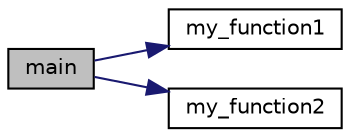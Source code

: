 digraph "main"
{
 // LATEX_PDF_SIZE
  bgcolor="transparent";
  edge [fontname="Helvetica",fontsize="10",labelfontname="Helvetica",labelfontsize="10"];
  node [fontname="Helvetica",fontsize="10",shape=record];
  rankdir="LR";
  Node1 [label="main",height=0.2,width=0.4,color="black", fillcolor="grey75", style="filled", fontcolor="black",tooltip=" "];
  Node1 -> Node2 [color="midnightblue",fontsize="10",style="solid",fontname="Helvetica"];
  Node2 [label="my_function1",height=0.2,width=0.4,color="black",URL="$lib1_8hpp.html#a67454cb887e75edc23fcff0c0d5265da",tooltip=" "];
  Node1 -> Node3 [color="midnightblue",fontsize="10",style="solid",fontname="Helvetica"];
  Node3 [label="my_function2",height=0.2,width=0.4,color="black",URL="$lib2_8hpp.html#a11615d865be9dca4695ffbdb8c01bf6b",tooltip=" "];
}
